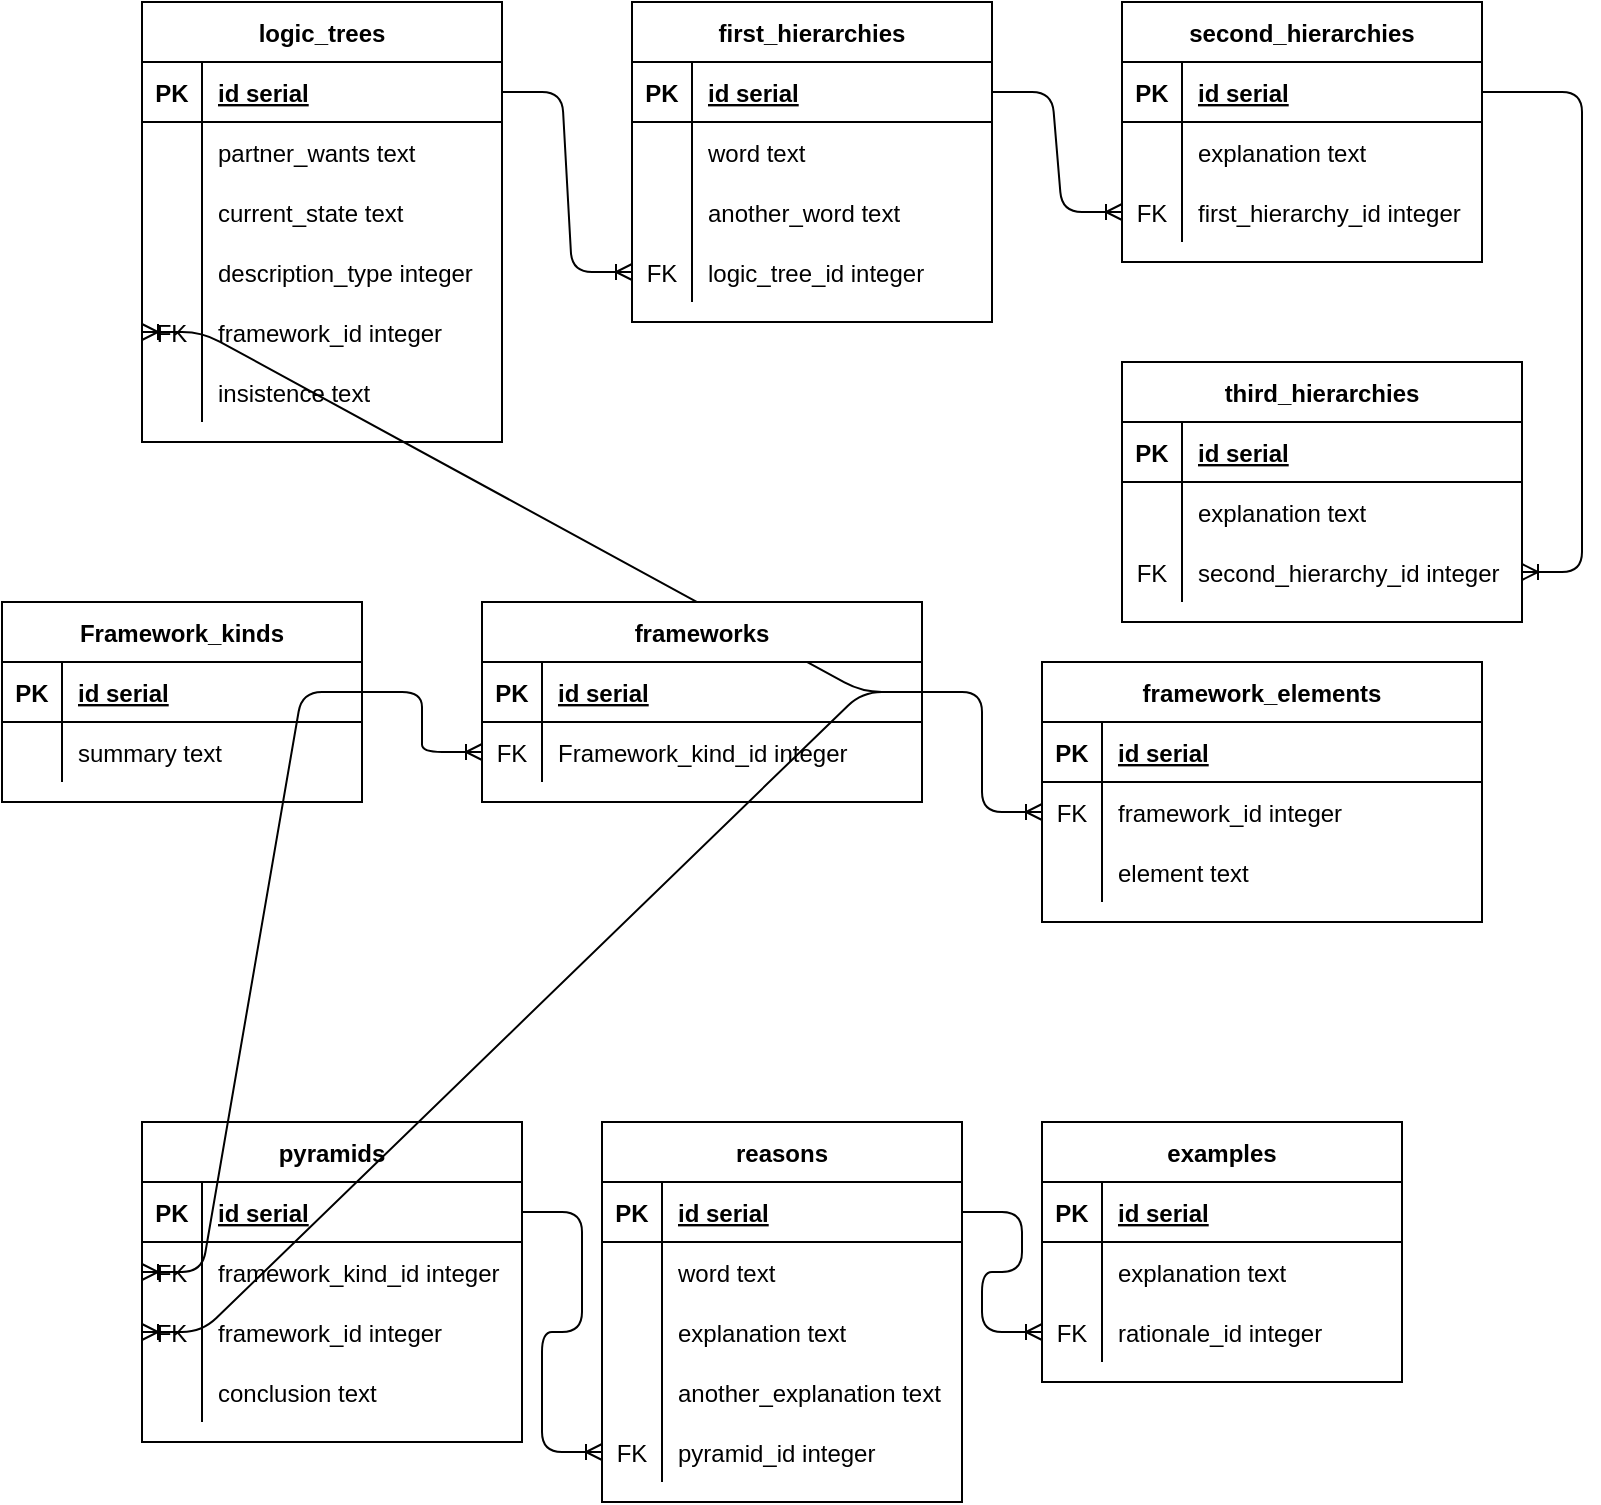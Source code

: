 <mxfile version="13.7.7" type="google"><diagram id="R2lEEEUBdFMjLlhIrx00" name="Page-1"><mxGraphModel dx="1426" dy="777" grid="1" gridSize="10" guides="1" tooltips="1" connect="1" arrows="1" fold="1" page="1" pageScale="1" pageWidth="850" pageHeight="1100" math="0" shadow="0" extFonts="Permanent Marker^https://fonts.googleapis.com/css?family=Permanent+Marker"><root><object label="" id="0"><mxCell/></object><mxCell id="1" parent="0"/><mxCell id="uG-Gcpszqc_igerK_-xV-87" value="" style="edgeStyle=entityRelationEdgeStyle;fontSize=12;html=1;endArrow=ERoneToMany;exitX=1;exitY=0.5;exitDx=0;exitDy=0;" parent="1" source="C-vyLk0tnHw3VtMMgP7b-24" target="uG-Gcpszqc_igerK_-xV-55" edge="1"><mxGeometry width="100" height="100" relative="1" as="geometry"><mxPoint x="300" y="150" as="sourcePoint"/><mxPoint x="400" y="50" as="targetPoint"/></mxGeometry></mxCell><mxCell id="uG-Gcpszqc_igerK_-xV-45" value="first_hierarchies" style="shape=table;startSize=30;container=1;collapsible=1;childLayout=tableLayout;fixedRows=1;rowLines=0;fontStyle=1;align=center;resizeLast=1;" parent="1" vertex="1"><mxGeometry x="335" y="20" width="180" height="160" as="geometry"/></mxCell><mxCell id="uG-Gcpszqc_igerK_-xV-46" value="" style="shape=partialRectangle;collapsible=0;dropTarget=0;pointerEvents=0;fillColor=none;top=0;left=0;bottom=1;right=0;points=[[0,0.5],[1,0.5]];portConstraint=eastwest;" parent="uG-Gcpszqc_igerK_-xV-45" vertex="1"><mxGeometry y="30" width="180" height="30" as="geometry"/></mxCell><mxCell id="uG-Gcpszqc_igerK_-xV-47" value="PK" style="shape=partialRectangle;connectable=0;fillColor=none;top=0;left=0;bottom=0;right=0;fontStyle=1;overflow=hidden;" parent="uG-Gcpszqc_igerK_-xV-46" vertex="1"><mxGeometry width="30" height="30" as="geometry"/></mxCell><mxCell id="uG-Gcpszqc_igerK_-xV-48" value="id serial" style="shape=partialRectangle;connectable=0;fillColor=none;top=0;left=0;bottom=0;right=0;align=left;spacingLeft=6;fontStyle=5;overflow=hidden;" parent="uG-Gcpszqc_igerK_-xV-46" vertex="1"><mxGeometry x="30" width="150" height="30" as="geometry"/></mxCell><mxCell id="uG-Gcpszqc_igerK_-xV-49" value="" style="shape=partialRectangle;collapsible=0;dropTarget=0;pointerEvents=0;fillColor=none;top=0;left=0;bottom=0;right=0;points=[[0,0.5],[1,0.5]];portConstraint=eastwest;" parent="uG-Gcpszqc_igerK_-xV-45" vertex="1"><mxGeometry y="60" width="180" height="30" as="geometry"/></mxCell><mxCell id="uG-Gcpszqc_igerK_-xV-50" value="" style="shape=partialRectangle;connectable=0;fillColor=none;top=0;left=0;bottom=0;right=0;editable=1;overflow=hidden;" parent="uG-Gcpszqc_igerK_-xV-49" vertex="1"><mxGeometry width="30" height="30" as="geometry"/></mxCell><mxCell id="uG-Gcpszqc_igerK_-xV-51" value="word text" style="shape=partialRectangle;connectable=0;fillColor=none;top=0;left=0;bottom=0;right=0;align=left;spacingLeft=6;overflow=hidden;" parent="uG-Gcpszqc_igerK_-xV-49" vertex="1"><mxGeometry x="30" width="150" height="30" as="geometry"/></mxCell><mxCell id="uG-Gcpszqc_igerK_-xV-52" value="" style="shape=partialRectangle;collapsible=0;dropTarget=0;pointerEvents=0;fillColor=none;top=0;left=0;bottom=0;right=0;points=[[0,0.5],[1,0.5]];portConstraint=eastwest;" parent="uG-Gcpszqc_igerK_-xV-45" vertex="1"><mxGeometry y="90" width="180" height="30" as="geometry"/></mxCell><mxCell id="uG-Gcpszqc_igerK_-xV-53" value="" style="shape=partialRectangle;connectable=0;fillColor=none;top=0;left=0;bottom=0;right=0;editable=1;overflow=hidden;" parent="uG-Gcpszqc_igerK_-xV-52" vertex="1"><mxGeometry width="30" height="30" as="geometry"/></mxCell><mxCell id="uG-Gcpszqc_igerK_-xV-54" value="another_word text" style="shape=partialRectangle;connectable=0;fillColor=none;top=0;left=0;bottom=0;right=0;align=left;spacingLeft=6;overflow=hidden;" parent="uG-Gcpszqc_igerK_-xV-52" vertex="1"><mxGeometry x="30" width="150" height="30" as="geometry"/></mxCell><mxCell id="uG-Gcpszqc_igerK_-xV-55" value="" style="shape=partialRectangle;collapsible=0;dropTarget=0;pointerEvents=0;fillColor=none;top=0;left=0;bottom=0;right=0;points=[[0,0.5],[1,0.5]];portConstraint=eastwest;" parent="uG-Gcpszqc_igerK_-xV-45" vertex="1"><mxGeometry y="120" width="180" height="30" as="geometry"/></mxCell><mxCell id="uG-Gcpszqc_igerK_-xV-56" value="FK" style="shape=partialRectangle;connectable=0;fillColor=none;top=0;left=0;bottom=0;right=0;editable=1;overflow=hidden;" parent="uG-Gcpszqc_igerK_-xV-55" vertex="1"><mxGeometry width="30" height="30" as="geometry"/></mxCell><mxCell id="uG-Gcpszqc_igerK_-xV-57" value="logic_tree_id integer" style="shape=partialRectangle;connectable=0;fillColor=none;top=0;left=0;bottom=0;right=0;align=left;spacingLeft=6;overflow=hidden;" parent="uG-Gcpszqc_igerK_-xV-55" vertex="1"><mxGeometry x="30" width="150" height="30" as="geometry"/></mxCell><mxCell id="uG-Gcpszqc_igerK_-xV-88" value="" style="edgeStyle=entityRelationEdgeStyle;fontSize=12;html=1;endArrow=ERoneToMany;exitX=1;exitY=0.5;exitDx=0;exitDy=0;entryX=0;entryY=0.5;entryDx=0;entryDy=0;" parent="1" source="uG-Gcpszqc_igerK_-xV-46" target="uG-Gcpszqc_igerK_-xV-68" edge="1"><mxGeometry width="100" height="100" relative="1" as="geometry"><mxPoint x="540" y="75" as="sourcePoint"/><mxPoint x="610" y="155" as="targetPoint"/></mxGeometry></mxCell><mxCell id="uG-Gcpszqc_igerK_-xV-89" value="" style="edgeStyle=entityRelationEdgeStyle;fontSize=12;html=1;endArrow=ERoneToMany;exitX=1;exitY=0.5;exitDx=0;exitDy=0;" parent="1" source="uG-Gcpszqc_igerK_-xV-62" target="uG-Gcpszqc_igerK_-xV-81" edge="1"><mxGeometry width="100" height="100" relative="1" as="geometry"><mxPoint x="780" y="80" as="sourcePoint"/><mxPoint x="845" y="150" as="targetPoint"/></mxGeometry></mxCell><mxCell id="C-vyLk0tnHw3VtMMgP7b-23" value="logic_trees" style="shape=table;startSize=30;container=1;collapsible=1;childLayout=tableLayout;fixedRows=1;rowLines=0;fontStyle=1;align=center;resizeLast=1;" parent="1" vertex="1"><mxGeometry x="90" y="20" width="180" height="220" as="geometry"/></mxCell><mxCell id="C-vyLk0tnHw3VtMMgP7b-24" value="" style="shape=partialRectangle;collapsible=0;dropTarget=0;pointerEvents=0;fillColor=none;points=[[0,0.5],[1,0.5]];portConstraint=eastwest;top=0;left=0;right=0;bottom=1;" parent="C-vyLk0tnHw3VtMMgP7b-23" vertex="1"><mxGeometry y="30" width="180" height="30" as="geometry"/></mxCell><mxCell id="C-vyLk0tnHw3VtMMgP7b-25" value="PK" style="shape=partialRectangle;overflow=hidden;connectable=0;fillColor=none;top=0;left=0;bottom=0;right=0;fontStyle=1;" parent="C-vyLk0tnHw3VtMMgP7b-24" vertex="1"><mxGeometry width="30" height="30" as="geometry"/></mxCell><mxCell id="C-vyLk0tnHw3VtMMgP7b-26" value="id serial" style="shape=partialRectangle;overflow=hidden;connectable=0;fillColor=none;top=0;left=0;bottom=0;right=0;align=left;spacingLeft=6;fontStyle=5;" parent="C-vyLk0tnHw3VtMMgP7b-24" vertex="1"><mxGeometry x="30" width="150" height="30" as="geometry"/></mxCell><mxCell id="C-vyLk0tnHw3VtMMgP7b-27" value="" style="shape=partialRectangle;collapsible=0;dropTarget=0;pointerEvents=0;fillColor=none;points=[[0,0.5],[1,0.5]];portConstraint=eastwest;top=0;left=0;right=0;bottom=0;" parent="C-vyLk0tnHw3VtMMgP7b-23" vertex="1"><mxGeometry y="60" width="180" height="30" as="geometry"/></mxCell><mxCell id="C-vyLk0tnHw3VtMMgP7b-28" value="" style="shape=partialRectangle;overflow=hidden;connectable=0;fillColor=none;top=0;left=0;bottom=0;right=0;" parent="C-vyLk0tnHw3VtMMgP7b-27" vertex="1"><mxGeometry width="30" height="30" as="geometry"/></mxCell><mxCell id="C-vyLk0tnHw3VtMMgP7b-29" value="partner_wants text" style="shape=partialRectangle;overflow=hidden;connectable=0;fillColor=none;top=0;left=0;bottom=0;right=0;align=left;spacingLeft=6;" parent="C-vyLk0tnHw3VtMMgP7b-27" vertex="1"><mxGeometry x="30" width="150" height="30" as="geometry"/></mxCell><mxCell id="uG-Gcpszqc_igerK_-xV-27" style="shape=partialRectangle;collapsible=0;dropTarget=0;pointerEvents=0;fillColor=none;points=[[0,0.5],[1,0.5]];portConstraint=eastwest;top=0;left=0;right=0;bottom=0;" parent="C-vyLk0tnHw3VtMMgP7b-23" vertex="1"><mxGeometry y="90" width="180" height="30" as="geometry"/></mxCell><mxCell id="uG-Gcpszqc_igerK_-xV-28" style="shape=partialRectangle;overflow=hidden;connectable=0;fillColor=none;top=0;left=0;bottom=0;right=0;" parent="uG-Gcpszqc_igerK_-xV-27" vertex="1"><mxGeometry width="30" height="30" as="geometry"/></mxCell><mxCell id="uG-Gcpszqc_igerK_-xV-29" value="current_state text" style="shape=partialRectangle;overflow=hidden;connectable=0;fillColor=none;top=0;left=0;bottom=0;right=0;align=left;spacingLeft=6;" parent="uG-Gcpszqc_igerK_-xV-27" vertex="1"><mxGeometry x="30" width="150" height="30" as="geometry"/></mxCell><mxCell id="uG-Gcpszqc_igerK_-xV-33" style="shape=partialRectangle;collapsible=0;dropTarget=0;pointerEvents=0;fillColor=none;points=[[0,0.5],[1,0.5]];portConstraint=eastwest;top=0;left=0;right=0;bottom=0;" parent="C-vyLk0tnHw3VtMMgP7b-23" vertex="1"><mxGeometry y="120" width="180" height="30" as="geometry"/></mxCell><mxCell id="uG-Gcpszqc_igerK_-xV-34" value="" style="shape=partialRectangle;overflow=hidden;connectable=0;fillColor=none;top=0;left=0;bottom=0;right=0;" parent="uG-Gcpszqc_igerK_-xV-33" vertex="1"><mxGeometry width="30" height="30" as="geometry"/></mxCell><mxCell id="uG-Gcpszqc_igerK_-xV-35" value="description_type integer" style="shape=partialRectangle;overflow=hidden;connectable=0;fillColor=none;top=0;left=0;bottom=0;right=0;align=left;spacingLeft=6;" parent="uG-Gcpszqc_igerK_-xV-33" vertex="1"><mxGeometry x="30" width="150" height="30" as="geometry"/></mxCell><mxCell id="uG-Gcpszqc_igerK_-xV-36" style="shape=partialRectangle;collapsible=0;dropTarget=0;pointerEvents=0;fillColor=none;points=[[0,0.5],[1,0.5]];portConstraint=eastwest;top=0;left=0;right=0;bottom=0;" parent="C-vyLk0tnHw3VtMMgP7b-23" vertex="1"><mxGeometry y="150" width="180" height="30" as="geometry"/></mxCell><mxCell id="uG-Gcpszqc_igerK_-xV-37" value="FK" style="shape=partialRectangle;overflow=hidden;connectable=0;fillColor=none;top=0;left=0;bottom=0;right=0;" parent="uG-Gcpszqc_igerK_-xV-36" vertex="1"><mxGeometry width="30" height="30" as="geometry"/></mxCell><mxCell id="uG-Gcpszqc_igerK_-xV-38" value="framework_id integer" style="shape=partialRectangle;overflow=hidden;connectable=0;fillColor=none;top=0;left=0;bottom=0;right=0;align=left;spacingLeft=6;" parent="uG-Gcpszqc_igerK_-xV-36" vertex="1"><mxGeometry x="30" width="150" height="30" as="geometry"/></mxCell><mxCell id="uG-Gcpszqc_igerK_-xV-39" style="shape=partialRectangle;collapsible=0;dropTarget=0;pointerEvents=0;fillColor=none;points=[[0,0.5],[1,0.5]];portConstraint=eastwest;top=0;left=0;right=0;bottom=0;" parent="C-vyLk0tnHw3VtMMgP7b-23" vertex="1"><mxGeometry y="180" width="180" height="30" as="geometry"/></mxCell><mxCell id="uG-Gcpszqc_igerK_-xV-40" style="shape=partialRectangle;overflow=hidden;connectable=0;fillColor=none;top=0;left=0;bottom=0;right=0;" parent="uG-Gcpszqc_igerK_-xV-39" vertex="1"><mxGeometry width="30" height="30" as="geometry"/></mxCell><mxCell id="uG-Gcpszqc_igerK_-xV-41" value="insistence text" style="shape=partialRectangle;overflow=hidden;connectable=0;fillColor=none;top=0;left=0;bottom=0;right=0;align=left;spacingLeft=6;" parent="uG-Gcpszqc_igerK_-xV-39" vertex="1"><mxGeometry x="30" width="150" height="30" as="geometry"/></mxCell><mxCell id="uG-Gcpszqc_igerK_-xV-61" value="second_hierarchies" style="shape=table;startSize=30;container=1;collapsible=1;childLayout=tableLayout;fixedRows=1;rowLines=0;fontStyle=1;align=center;resizeLast=1;" parent="1" vertex="1"><mxGeometry x="580" y="20" width="180" height="130" as="geometry"/></mxCell><mxCell id="uG-Gcpszqc_igerK_-xV-62" value="" style="shape=partialRectangle;collapsible=0;dropTarget=0;pointerEvents=0;fillColor=none;top=0;left=0;bottom=1;right=0;points=[[0,0.5],[1,0.5]];portConstraint=eastwest;" parent="uG-Gcpszqc_igerK_-xV-61" vertex="1"><mxGeometry y="30" width="180" height="30" as="geometry"/></mxCell><mxCell id="uG-Gcpszqc_igerK_-xV-63" value="PK" style="shape=partialRectangle;connectable=0;fillColor=none;top=0;left=0;bottom=0;right=0;fontStyle=1;overflow=hidden;" parent="uG-Gcpszqc_igerK_-xV-62" vertex="1"><mxGeometry width="30" height="30" as="geometry"/></mxCell><mxCell id="uG-Gcpszqc_igerK_-xV-64" value="id serial" style="shape=partialRectangle;connectable=0;fillColor=none;top=0;left=0;bottom=0;right=0;align=left;spacingLeft=6;fontStyle=5;overflow=hidden;" parent="uG-Gcpszqc_igerK_-xV-62" vertex="1"><mxGeometry x="30" width="150" height="30" as="geometry"/></mxCell><mxCell id="uG-Gcpszqc_igerK_-xV-65" value="" style="shape=partialRectangle;collapsible=0;dropTarget=0;pointerEvents=0;fillColor=none;top=0;left=0;bottom=0;right=0;points=[[0,0.5],[1,0.5]];portConstraint=eastwest;" parent="uG-Gcpszqc_igerK_-xV-61" vertex="1"><mxGeometry y="60" width="180" height="30" as="geometry"/></mxCell><mxCell id="uG-Gcpszqc_igerK_-xV-66" value="" style="shape=partialRectangle;connectable=0;fillColor=none;top=0;left=0;bottom=0;right=0;editable=1;overflow=hidden;" parent="uG-Gcpszqc_igerK_-xV-65" vertex="1"><mxGeometry width="30" height="30" as="geometry"/></mxCell><mxCell id="uG-Gcpszqc_igerK_-xV-67" value="explanation text" style="shape=partialRectangle;connectable=0;fillColor=none;top=0;left=0;bottom=0;right=0;align=left;spacingLeft=6;overflow=hidden;" parent="uG-Gcpszqc_igerK_-xV-65" vertex="1"><mxGeometry x="30" width="150" height="30" as="geometry"/></mxCell><mxCell id="uG-Gcpszqc_igerK_-xV-68" value="" style="shape=partialRectangle;collapsible=0;dropTarget=0;pointerEvents=0;fillColor=none;top=0;left=0;bottom=0;right=0;points=[[0,0.5],[1,0.5]];portConstraint=eastwest;" parent="uG-Gcpszqc_igerK_-xV-61" vertex="1"><mxGeometry y="90" width="180" height="30" as="geometry"/></mxCell><mxCell id="uG-Gcpszqc_igerK_-xV-69" value="FK" style="shape=partialRectangle;connectable=0;fillColor=none;top=0;left=0;bottom=0;right=0;editable=1;overflow=hidden;" parent="uG-Gcpszqc_igerK_-xV-68" vertex="1"><mxGeometry width="30" height="30" as="geometry"/></mxCell><mxCell id="uG-Gcpszqc_igerK_-xV-70" value="first_hierarchy_id integer" style="shape=partialRectangle;connectable=0;fillColor=none;top=0;left=0;bottom=0;right=0;align=left;spacingLeft=6;overflow=hidden;" parent="uG-Gcpszqc_igerK_-xV-68" vertex="1"><mxGeometry x="30" width="150" height="30" as="geometry"/></mxCell><mxCell id="uG-Gcpszqc_igerK_-xV-135" value="" style="edgeStyle=entityRelationEdgeStyle;fontSize=12;html=1;endArrow=ERoneToMany;exitX=1;exitY=0.5;exitDx=0;exitDy=0;entryX=0;entryY=0.5;entryDx=0;entryDy=0;" parent="1" source="uG-Gcpszqc_igerK_-xV-91" target="uG-Gcpszqc_igerK_-xV-116" edge="1"><mxGeometry width="100" height="100" relative="1" as="geometry"><mxPoint x="330" y="530" as="sourcePoint"/><mxPoint x="395" y="620" as="targetPoint"/></mxGeometry></mxCell><mxCell id="uG-Gcpszqc_igerK_-xV-136" value="" style="edgeStyle=entityRelationEdgeStyle;fontSize=12;html=1;endArrow=ERoneToMany;exitX=1;exitY=0.5;exitDx=0;exitDy=0;entryX=0;entryY=0.5;entryDx=0;entryDy=0;" parent="1" source="uG-Gcpszqc_igerK_-xV-107" target="uG-Gcpszqc_igerK_-xV-129" edge="1"><mxGeometry width="100" height="100" relative="1" as="geometry"><mxPoint x="515" y="550" as="sourcePoint"/><mxPoint x="555" y="640" as="targetPoint"/></mxGeometry></mxCell><mxCell id="uG-Gcpszqc_igerK_-xV-163" value="" style="edgeStyle=entityRelationEdgeStyle;fontSize=12;html=1;endArrow=ERoneToMany;exitX=1;exitY=0.5;exitDx=0;exitDy=0;entryX=0;entryY=0.5;entryDx=0;entryDy=0;" parent="1" source="uG-Gcpszqc_igerK_-xV-138" target="uG-Gcpszqc_igerK_-xV-154" edge="1"><mxGeometry width="100" height="100" relative="1" as="geometry"><mxPoint x="410" y="385" as="sourcePoint"/><mxPoint x="450" y="475" as="targetPoint"/></mxGeometry></mxCell><mxCell id="uG-Gcpszqc_igerK_-xV-90" value="pyramids" style="shape=table;startSize=30;container=1;collapsible=1;childLayout=tableLayout;fixedRows=1;rowLines=0;fontStyle=1;align=center;resizeLast=1;" parent="1" vertex="1"><mxGeometry x="90" y="580" width="190" height="160" as="geometry"/></mxCell><mxCell id="uG-Gcpszqc_igerK_-xV-91" value="" style="shape=partialRectangle;collapsible=0;dropTarget=0;pointerEvents=0;fillColor=none;top=0;left=0;bottom=1;right=0;points=[[0,0.5],[1,0.5]];portConstraint=eastwest;" parent="uG-Gcpszqc_igerK_-xV-90" vertex="1"><mxGeometry y="30" width="190" height="30" as="geometry"/></mxCell><mxCell id="uG-Gcpszqc_igerK_-xV-92" value="PK" style="shape=partialRectangle;connectable=0;fillColor=none;top=0;left=0;bottom=0;right=0;fontStyle=1;overflow=hidden;" parent="uG-Gcpszqc_igerK_-xV-91" vertex="1"><mxGeometry width="30" height="30" as="geometry"/></mxCell><mxCell id="uG-Gcpszqc_igerK_-xV-93" value="id serial" style="shape=partialRectangle;connectable=0;fillColor=none;top=0;left=0;bottom=0;right=0;align=left;spacingLeft=6;fontStyle=5;overflow=hidden;" parent="uG-Gcpszqc_igerK_-xV-91" vertex="1"><mxGeometry x="30" width="160" height="30" as="geometry"/></mxCell><mxCell id="uG-Gcpszqc_igerK_-xV-94" value="" style="shape=partialRectangle;collapsible=0;dropTarget=0;pointerEvents=0;fillColor=none;top=0;left=0;bottom=0;right=0;points=[[0,0.5],[1,0.5]];portConstraint=eastwest;" parent="uG-Gcpszqc_igerK_-xV-90" vertex="1"><mxGeometry y="60" width="190" height="30" as="geometry"/></mxCell><mxCell id="uG-Gcpszqc_igerK_-xV-95" value="FK" style="shape=partialRectangle;connectable=0;fillColor=none;top=0;left=0;bottom=0;right=0;editable=1;overflow=hidden;" parent="uG-Gcpszqc_igerK_-xV-94" vertex="1"><mxGeometry width="30" height="30" as="geometry"/></mxCell><mxCell id="uG-Gcpszqc_igerK_-xV-96" value="framework_kind_id integer" style="shape=partialRectangle;connectable=0;fillColor=none;top=0;left=0;bottom=0;right=0;align=left;spacingLeft=6;overflow=hidden;" parent="uG-Gcpszqc_igerK_-xV-94" vertex="1"><mxGeometry x="30" width="160" height="30" as="geometry"/></mxCell><mxCell id="uG-Gcpszqc_igerK_-xV-97" value="" style="shape=partialRectangle;collapsible=0;dropTarget=0;pointerEvents=0;fillColor=none;top=0;left=0;bottom=0;right=0;points=[[0,0.5],[1,0.5]];portConstraint=eastwest;" parent="uG-Gcpszqc_igerK_-xV-90" vertex="1"><mxGeometry y="90" width="190" height="30" as="geometry"/></mxCell><mxCell id="uG-Gcpszqc_igerK_-xV-98" value="FK" style="shape=partialRectangle;connectable=0;fillColor=none;top=0;left=0;bottom=0;right=0;editable=1;overflow=hidden;" parent="uG-Gcpszqc_igerK_-xV-97" vertex="1"><mxGeometry width="30" height="30" as="geometry"/></mxCell><mxCell id="uG-Gcpszqc_igerK_-xV-99" value="framework_id integer" style="shape=partialRectangle;connectable=0;fillColor=none;top=0;left=0;bottom=0;right=0;align=left;spacingLeft=6;overflow=hidden;" parent="uG-Gcpszqc_igerK_-xV-97" vertex="1"><mxGeometry x="30" width="160" height="30" as="geometry"/></mxCell><mxCell id="uG-Gcpszqc_igerK_-xV-103" style="shape=partialRectangle;collapsible=0;dropTarget=0;pointerEvents=0;fillColor=none;top=0;left=0;bottom=0;right=0;points=[[0,0.5],[1,0.5]];portConstraint=eastwest;" parent="uG-Gcpszqc_igerK_-xV-90" vertex="1"><mxGeometry y="120" width="190" height="30" as="geometry"/></mxCell><mxCell id="uG-Gcpszqc_igerK_-xV-104" style="shape=partialRectangle;connectable=0;fillColor=none;top=0;left=0;bottom=0;right=0;editable=1;overflow=hidden;" parent="uG-Gcpszqc_igerK_-xV-103" vertex="1"><mxGeometry width="30" height="30" as="geometry"/></mxCell><mxCell id="uG-Gcpszqc_igerK_-xV-105" value="conclusion text" style="shape=partialRectangle;connectable=0;fillColor=none;top=0;left=0;bottom=0;right=0;align=left;spacingLeft=6;overflow=hidden;" parent="uG-Gcpszqc_igerK_-xV-103" vertex="1"><mxGeometry x="30" width="160" height="30" as="geometry"/></mxCell><mxCell id="uG-Gcpszqc_igerK_-xV-106" value="reasons" style="shape=table;startSize=30;container=1;collapsible=1;childLayout=tableLayout;fixedRows=1;rowLines=0;fontStyle=1;align=center;resizeLast=1;" parent="1" vertex="1"><mxGeometry x="320" y="580" width="180" height="190" as="geometry"/></mxCell><mxCell id="uG-Gcpszqc_igerK_-xV-107" value="" style="shape=partialRectangle;collapsible=0;dropTarget=0;pointerEvents=0;fillColor=none;top=0;left=0;bottom=1;right=0;points=[[0,0.5],[1,0.5]];portConstraint=eastwest;" parent="uG-Gcpszqc_igerK_-xV-106" vertex="1"><mxGeometry y="30" width="180" height="30" as="geometry"/></mxCell><mxCell id="uG-Gcpszqc_igerK_-xV-108" value="PK" style="shape=partialRectangle;connectable=0;fillColor=none;top=0;left=0;bottom=0;right=0;fontStyle=1;overflow=hidden;" parent="uG-Gcpszqc_igerK_-xV-107" vertex="1"><mxGeometry width="30" height="30" as="geometry"/></mxCell><mxCell id="uG-Gcpszqc_igerK_-xV-109" value="id serial" style="shape=partialRectangle;connectable=0;fillColor=none;top=0;left=0;bottom=0;right=0;align=left;spacingLeft=6;fontStyle=5;overflow=hidden;" parent="uG-Gcpszqc_igerK_-xV-107" vertex="1"><mxGeometry x="30" width="150" height="30" as="geometry"/></mxCell><mxCell id="uG-Gcpszqc_igerK_-xV-110" value="" style="shape=partialRectangle;collapsible=0;dropTarget=0;pointerEvents=0;fillColor=none;top=0;left=0;bottom=0;right=0;points=[[0,0.5],[1,0.5]];portConstraint=eastwest;" parent="uG-Gcpszqc_igerK_-xV-106" vertex="1"><mxGeometry y="60" width="180" height="30" as="geometry"/></mxCell><mxCell id="uG-Gcpszqc_igerK_-xV-111" value="" style="shape=partialRectangle;connectable=0;fillColor=none;top=0;left=0;bottom=0;right=0;editable=1;overflow=hidden;" parent="uG-Gcpszqc_igerK_-xV-110" vertex="1"><mxGeometry width="30" height="30" as="geometry"/></mxCell><mxCell id="uG-Gcpszqc_igerK_-xV-112" value="word text" style="shape=partialRectangle;connectable=0;fillColor=none;top=0;left=0;bottom=0;right=0;align=left;spacingLeft=6;overflow=hidden;" parent="uG-Gcpszqc_igerK_-xV-110" vertex="1"><mxGeometry x="30" width="150" height="30" as="geometry"/></mxCell><mxCell id="uG-Gcpszqc_igerK_-xV-113" value="" style="shape=partialRectangle;collapsible=0;dropTarget=0;pointerEvents=0;fillColor=none;top=0;left=0;bottom=0;right=0;points=[[0,0.5],[1,0.5]];portConstraint=eastwest;" parent="uG-Gcpszqc_igerK_-xV-106" vertex="1"><mxGeometry y="90" width="180" height="30" as="geometry"/></mxCell><mxCell id="uG-Gcpszqc_igerK_-xV-114" value="" style="shape=partialRectangle;connectable=0;fillColor=none;top=0;left=0;bottom=0;right=0;editable=1;overflow=hidden;" parent="uG-Gcpszqc_igerK_-xV-113" vertex="1"><mxGeometry width="30" height="30" as="geometry"/></mxCell><mxCell id="uG-Gcpszqc_igerK_-xV-115" value="explanation text" style="shape=partialRectangle;connectable=0;fillColor=none;top=0;left=0;bottom=0;right=0;align=left;spacingLeft=6;overflow=hidden;" parent="uG-Gcpszqc_igerK_-xV-113" vertex="1"><mxGeometry x="30" width="150" height="30" as="geometry"/></mxCell><mxCell id="uG-Gcpszqc_igerK_-xV-195" style="shape=partialRectangle;collapsible=0;dropTarget=0;pointerEvents=0;fillColor=none;top=0;left=0;bottom=0;right=0;points=[[0,0.5],[1,0.5]];portConstraint=eastwest;" parent="uG-Gcpszqc_igerK_-xV-106" vertex="1"><mxGeometry y="120" width="180" height="30" as="geometry"/></mxCell><mxCell id="uG-Gcpszqc_igerK_-xV-196" style="shape=partialRectangle;connectable=0;fillColor=none;top=0;left=0;bottom=0;right=0;editable=1;overflow=hidden;" parent="uG-Gcpszqc_igerK_-xV-195" vertex="1"><mxGeometry width="30" height="30" as="geometry"/></mxCell><mxCell id="uG-Gcpszqc_igerK_-xV-197" value="another_explanation text" style="shape=partialRectangle;connectable=0;fillColor=none;top=0;left=0;bottom=0;right=0;align=left;spacingLeft=6;overflow=hidden;" parent="uG-Gcpszqc_igerK_-xV-195" vertex="1"><mxGeometry x="30" width="150" height="30" as="geometry"/></mxCell><mxCell id="uG-Gcpszqc_igerK_-xV-116" value="" style="shape=partialRectangle;collapsible=0;dropTarget=0;pointerEvents=0;fillColor=none;top=0;left=0;bottom=0;right=0;points=[[0,0.5],[1,0.5]];portConstraint=eastwest;" parent="uG-Gcpszqc_igerK_-xV-106" vertex="1"><mxGeometry y="150" width="180" height="30" as="geometry"/></mxCell><mxCell id="uG-Gcpszqc_igerK_-xV-117" value="FK" style="shape=partialRectangle;connectable=0;fillColor=none;top=0;left=0;bottom=0;right=0;editable=1;overflow=hidden;" parent="uG-Gcpszqc_igerK_-xV-116" vertex="1"><mxGeometry width="30" height="30" as="geometry"/></mxCell><mxCell id="uG-Gcpszqc_igerK_-xV-118" value="pyramid_id integer" style="shape=partialRectangle;connectable=0;fillColor=none;top=0;left=0;bottom=0;right=0;align=left;spacingLeft=6;overflow=hidden;" parent="uG-Gcpszqc_igerK_-xV-116" vertex="1"><mxGeometry x="30" width="150" height="30" as="geometry"/></mxCell><mxCell id="uG-Gcpszqc_igerK_-xV-122" value="examples" style="shape=table;startSize=30;container=1;collapsible=1;childLayout=tableLayout;fixedRows=1;rowLines=0;fontStyle=1;align=center;resizeLast=1;" parent="1" vertex="1"><mxGeometry x="540" y="580" width="180" height="130" as="geometry"/></mxCell><mxCell id="uG-Gcpszqc_igerK_-xV-123" value="" style="shape=partialRectangle;collapsible=0;dropTarget=0;pointerEvents=0;fillColor=none;top=0;left=0;bottom=1;right=0;points=[[0,0.5],[1,0.5]];portConstraint=eastwest;" parent="uG-Gcpszqc_igerK_-xV-122" vertex="1"><mxGeometry y="30" width="180" height="30" as="geometry"/></mxCell><mxCell id="uG-Gcpszqc_igerK_-xV-124" value="PK" style="shape=partialRectangle;connectable=0;fillColor=none;top=0;left=0;bottom=0;right=0;fontStyle=1;overflow=hidden;" parent="uG-Gcpszqc_igerK_-xV-123" vertex="1"><mxGeometry width="30" height="30" as="geometry"/></mxCell><mxCell id="uG-Gcpszqc_igerK_-xV-125" value="id serial" style="shape=partialRectangle;connectable=0;fillColor=none;top=0;left=0;bottom=0;right=0;align=left;spacingLeft=6;fontStyle=5;overflow=hidden;" parent="uG-Gcpszqc_igerK_-xV-123" vertex="1"><mxGeometry x="30" width="150" height="30" as="geometry"/></mxCell><mxCell id="uG-Gcpszqc_igerK_-xV-126" value="" style="shape=partialRectangle;collapsible=0;dropTarget=0;pointerEvents=0;fillColor=none;top=0;left=0;bottom=0;right=0;points=[[0,0.5],[1,0.5]];portConstraint=eastwest;" parent="uG-Gcpszqc_igerK_-xV-122" vertex="1"><mxGeometry y="60" width="180" height="30" as="geometry"/></mxCell><mxCell id="uG-Gcpszqc_igerK_-xV-127" value="" style="shape=partialRectangle;connectable=0;fillColor=none;top=0;left=0;bottom=0;right=0;editable=1;overflow=hidden;" parent="uG-Gcpszqc_igerK_-xV-126" vertex="1"><mxGeometry width="30" height="30" as="geometry"/></mxCell><mxCell id="uG-Gcpszqc_igerK_-xV-128" value="explanation text" style="shape=partialRectangle;connectable=0;fillColor=none;top=0;left=0;bottom=0;right=0;align=left;spacingLeft=6;overflow=hidden;" parent="uG-Gcpszqc_igerK_-xV-126" vertex="1"><mxGeometry x="30" width="150" height="30" as="geometry"/></mxCell><mxCell id="uG-Gcpszqc_igerK_-xV-129" value="" style="shape=partialRectangle;collapsible=0;dropTarget=0;pointerEvents=0;fillColor=none;top=0;left=0;bottom=0;right=0;points=[[0,0.5],[1,0.5]];portConstraint=eastwest;" parent="uG-Gcpszqc_igerK_-xV-122" vertex="1"><mxGeometry y="90" width="180" height="30" as="geometry"/></mxCell><mxCell id="uG-Gcpszqc_igerK_-xV-130" value="FK" style="shape=partialRectangle;connectable=0;fillColor=none;top=0;left=0;bottom=0;right=0;editable=1;overflow=hidden;" parent="uG-Gcpszqc_igerK_-xV-129" vertex="1"><mxGeometry width="30" height="30" as="geometry"/></mxCell><mxCell id="uG-Gcpszqc_igerK_-xV-131" value="rationale_id integer" style="shape=partialRectangle;connectable=0;fillColor=none;top=0;left=0;bottom=0;right=0;align=left;spacingLeft=6;overflow=hidden;" parent="uG-Gcpszqc_igerK_-xV-129" vertex="1"><mxGeometry x="30" width="150" height="30" as="geometry"/></mxCell><mxCell id="uG-Gcpszqc_igerK_-xV-164" value="" style="edgeStyle=entityRelationEdgeStyle;fontSize=12;html=1;endArrow=ERoneToMany;exitX=1;exitY=0.5;exitDx=0;exitDy=0;entryX=0;entryY=0.5;entryDx=0;entryDy=0;" parent="1" source="uG-Gcpszqc_igerK_-xV-138" target="uG-Gcpszqc_igerK_-xV-94" edge="1"><mxGeometry width="100" height="100" relative="1" as="geometry"><mxPoint x="230" y="510" as="sourcePoint"/><mxPoint x="310" y="530" as="targetPoint"/></mxGeometry></mxCell><mxCell id="uG-Gcpszqc_igerK_-xV-167" value="" style="edgeStyle=entityRelationEdgeStyle;fontSize=12;html=1;endArrow=ERoneToMany;exitX=1;exitY=0.5;exitDx=0;exitDy=0;entryX=0;entryY=0.5;entryDx=0;entryDy=0;" parent="1" source="uG-Gcpszqc_igerK_-xV-151" target="uG-Gcpszqc_igerK_-xV-97" edge="1"><mxGeometry width="100" height="100" relative="1" as="geometry"><mxPoint x="330" y="510" as="sourcePoint"/><mxPoint x="410" y="530" as="targetPoint"/></mxGeometry></mxCell><mxCell id="uG-Gcpszqc_igerK_-xV-168" value="" style="edgeStyle=entityRelationEdgeStyle;fontSize=12;html=1;endArrow=ERoneToMany;exitX=1;exitY=0.5;exitDx=0;exitDy=0;entryX=0;entryY=0.5;entryDx=0;entryDy=0;" parent="1" source="uG-Gcpszqc_igerK_-xV-151" target="uG-Gcpszqc_igerK_-xV-36" edge="1"><mxGeometry width="100" height="100" relative="1" as="geometry"><mxPoint x="610" y="400" as="sourcePoint"/><mxPoint x="690" y="420" as="targetPoint"/></mxGeometry></mxCell><mxCell id="uG-Gcpszqc_igerK_-xV-74" value="third_hierarchies" style="shape=table;startSize=30;container=1;collapsible=1;childLayout=tableLayout;fixedRows=1;rowLines=0;fontStyle=1;align=center;resizeLast=1;" parent="1" vertex="1"><mxGeometry x="580" y="200" width="200" height="130" as="geometry"/></mxCell><mxCell id="uG-Gcpszqc_igerK_-xV-75" value="" style="shape=partialRectangle;collapsible=0;dropTarget=0;pointerEvents=0;fillColor=none;top=0;left=0;bottom=1;right=0;points=[[0,0.5],[1,0.5]];portConstraint=eastwest;" parent="uG-Gcpszqc_igerK_-xV-74" vertex="1"><mxGeometry y="30" width="200" height="30" as="geometry"/></mxCell><mxCell id="uG-Gcpszqc_igerK_-xV-76" value="PK" style="shape=partialRectangle;connectable=0;fillColor=none;top=0;left=0;bottom=0;right=0;fontStyle=1;overflow=hidden;" parent="uG-Gcpszqc_igerK_-xV-75" vertex="1"><mxGeometry width="30" height="30" as="geometry"/></mxCell><mxCell id="uG-Gcpszqc_igerK_-xV-77" value="id serial" style="shape=partialRectangle;connectable=0;fillColor=none;top=0;left=0;bottom=0;right=0;align=left;spacingLeft=6;fontStyle=5;overflow=hidden;" parent="uG-Gcpszqc_igerK_-xV-75" vertex="1"><mxGeometry x="30" width="170" height="30" as="geometry"/></mxCell><mxCell id="uG-Gcpszqc_igerK_-xV-78" value="" style="shape=partialRectangle;collapsible=0;dropTarget=0;pointerEvents=0;fillColor=none;top=0;left=0;bottom=0;right=0;points=[[0,0.5],[1,0.5]];portConstraint=eastwest;" parent="uG-Gcpszqc_igerK_-xV-74" vertex="1"><mxGeometry y="60" width="200" height="30" as="geometry"/></mxCell><mxCell id="uG-Gcpszqc_igerK_-xV-79" value="" style="shape=partialRectangle;connectable=0;fillColor=none;top=0;left=0;bottom=0;right=0;editable=1;overflow=hidden;" parent="uG-Gcpszqc_igerK_-xV-78" vertex="1"><mxGeometry width="30" height="30" as="geometry"/></mxCell><mxCell id="uG-Gcpszqc_igerK_-xV-80" value="explanation text" style="shape=partialRectangle;connectable=0;fillColor=none;top=0;left=0;bottom=0;right=0;align=left;spacingLeft=6;overflow=hidden;" parent="uG-Gcpszqc_igerK_-xV-78" vertex="1"><mxGeometry x="30" width="170" height="30" as="geometry"/></mxCell><mxCell id="uG-Gcpszqc_igerK_-xV-81" value="" style="shape=partialRectangle;collapsible=0;dropTarget=0;pointerEvents=0;fillColor=none;top=0;left=0;bottom=0;right=0;points=[[0,0.5],[1,0.5]];portConstraint=eastwest;" parent="uG-Gcpszqc_igerK_-xV-74" vertex="1"><mxGeometry y="90" width="200" height="30" as="geometry"/></mxCell><mxCell id="uG-Gcpszqc_igerK_-xV-82" value="FK" style="shape=partialRectangle;connectable=0;fillColor=none;top=0;left=0;bottom=0;right=0;editable=1;overflow=hidden;" parent="uG-Gcpszqc_igerK_-xV-81" vertex="1"><mxGeometry width="30" height="30" as="geometry"/></mxCell><mxCell id="uG-Gcpszqc_igerK_-xV-83" value="second_hierarchy_id integer" style="shape=partialRectangle;connectable=0;fillColor=none;top=0;left=0;bottom=0;right=0;align=left;spacingLeft=6;overflow=hidden;" parent="uG-Gcpszqc_igerK_-xV-81" vertex="1"><mxGeometry x="30" width="170" height="30" as="geometry"/></mxCell><mxCell id="uG-Gcpszqc_igerK_-xV-184" value="framework_elements" style="shape=table;startSize=30;container=1;collapsible=1;childLayout=tableLayout;fixedRows=1;rowLines=0;fontStyle=1;align=center;resizeLast=1;" parent="1" vertex="1"><mxGeometry x="540" y="350" width="220" height="130" as="geometry"/></mxCell><mxCell id="uG-Gcpszqc_igerK_-xV-185" value="" style="shape=partialRectangle;collapsible=0;dropTarget=0;pointerEvents=0;fillColor=none;top=0;left=0;bottom=1;right=0;points=[[0,0.5],[1,0.5]];portConstraint=eastwest;" parent="uG-Gcpszqc_igerK_-xV-184" vertex="1"><mxGeometry y="30" width="220" height="30" as="geometry"/></mxCell><mxCell id="uG-Gcpszqc_igerK_-xV-186" value="PK" style="shape=partialRectangle;connectable=0;fillColor=none;top=0;left=0;bottom=0;right=0;fontStyle=1;overflow=hidden;" parent="uG-Gcpszqc_igerK_-xV-185" vertex="1"><mxGeometry width="30" height="30" as="geometry"/></mxCell><mxCell id="uG-Gcpszqc_igerK_-xV-187" value="id serial" style="shape=partialRectangle;connectable=0;fillColor=none;top=0;left=0;bottom=0;right=0;align=left;spacingLeft=6;fontStyle=5;overflow=hidden;" parent="uG-Gcpszqc_igerK_-xV-185" vertex="1"><mxGeometry x="30" width="190" height="30" as="geometry"/></mxCell><mxCell id="uG-Gcpszqc_igerK_-xV-188" value="" style="shape=partialRectangle;collapsible=0;dropTarget=0;pointerEvents=0;fillColor=none;top=0;left=0;bottom=0;right=0;points=[[0,0.5],[1,0.5]];portConstraint=eastwest;" parent="uG-Gcpszqc_igerK_-xV-184" vertex="1"><mxGeometry y="60" width="220" height="30" as="geometry"/></mxCell><mxCell id="uG-Gcpszqc_igerK_-xV-189" value="FK" style="shape=partialRectangle;connectable=0;fillColor=none;top=0;left=0;bottom=0;right=0;editable=1;overflow=hidden;" parent="uG-Gcpszqc_igerK_-xV-188" vertex="1"><mxGeometry width="30" height="30" as="geometry"/></mxCell><mxCell id="uG-Gcpszqc_igerK_-xV-190" value="framework_id integer" style="shape=partialRectangle;connectable=0;fillColor=none;top=0;left=0;bottom=0;right=0;align=left;spacingLeft=6;overflow=hidden;" parent="uG-Gcpszqc_igerK_-xV-188" vertex="1"><mxGeometry x="30" width="190" height="30" as="geometry"/></mxCell><mxCell id="uG-Gcpszqc_igerK_-xV-191" style="shape=partialRectangle;collapsible=0;dropTarget=0;pointerEvents=0;fillColor=none;top=0;left=0;bottom=0;right=0;points=[[0,0.5],[1,0.5]];portConstraint=eastwest;" parent="uG-Gcpszqc_igerK_-xV-184" vertex="1"><mxGeometry y="90" width="220" height="30" as="geometry"/></mxCell><mxCell id="uG-Gcpszqc_igerK_-xV-192" style="shape=partialRectangle;connectable=0;fillColor=none;top=0;left=0;bottom=0;right=0;editable=1;overflow=hidden;" parent="uG-Gcpszqc_igerK_-xV-191" vertex="1"><mxGeometry width="30" height="30" as="geometry"/></mxCell><mxCell id="uG-Gcpszqc_igerK_-xV-193" value="element text" style="shape=partialRectangle;connectable=0;fillColor=none;top=0;left=0;bottom=0;right=0;align=left;spacingLeft=6;overflow=hidden;" parent="uG-Gcpszqc_igerK_-xV-191" vertex="1"><mxGeometry x="30" width="190" height="30" as="geometry"/></mxCell><mxCell id="uG-Gcpszqc_igerK_-xV-194" value="" style="edgeStyle=entityRelationEdgeStyle;fontSize=12;html=1;endArrow=ERoneToMany;exitX=1;exitY=0.5;exitDx=0;exitDy=0;entryX=0;entryY=0.5;entryDx=0;entryDy=0;" parent="1" source="uG-Gcpszqc_igerK_-xV-151" target="uG-Gcpszqc_igerK_-xV-188" edge="1"><mxGeometry width="100" height="100" relative="1" as="geometry"><mxPoint x="460" y="450" as="sourcePoint"/><mxPoint x="525" y="540" as="targetPoint"/></mxGeometry></mxCell><mxCell id="uG-Gcpszqc_igerK_-xV-137" value="Framework_kinds" style="shape=table;startSize=30;container=1;collapsible=1;childLayout=tableLayout;fixedRows=1;rowLines=0;fontStyle=1;align=center;resizeLast=1;" parent="1" vertex="1"><mxGeometry x="20" y="320" width="180" height="100" as="geometry"/></mxCell><mxCell id="uG-Gcpszqc_igerK_-xV-138" value="" style="shape=partialRectangle;collapsible=0;dropTarget=0;pointerEvents=0;fillColor=none;top=0;left=0;bottom=1;right=0;points=[[0,0.5],[1,0.5]];portConstraint=eastwest;" parent="uG-Gcpszqc_igerK_-xV-137" vertex="1"><mxGeometry y="30" width="180" height="30" as="geometry"/></mxCell><mxCell id="uG-Gcpszqc_igerK_-xV-139" value="PK" style="shape=partialRectangle;connectable=0;fillColor=none;top=0;left=0;bottom=0;right=0;fontStyle=1;overflow=hidden;" parent="uG-Gcpszqc_igerK_-xV-138" vertex="1"><mxGeometry width="30" height="30" as="geometry"/></mxCell><mxCell id="uG-Gcpszqc_igerK_-xV-140" value="id serial" style="shape=partialRectangle;connectable=0;fillColor=none;top=0;left=0;bottom=0;right=0;align=left;spacingLeft=6;fontStyle=5;overflow=hidden;" parent="uG-Gcpszqc_igerK_-xV-138" vertex="1"><mxGeometry x="30" width="150" height="30" as="geometry"/></mxCell><mxCell id="uG-Gcpszqc_igerK_-xV-141" value="" style="shape=partialRectangle;collapsible=0;dropTarget=0;pointerEvents=0;fillColor=none;top=0;left=0;bottom=0;right=0;points=[[0,0.5],[1,0.5]];portConstraint=eastwest;" parent="uG-Gcpszqc_igerK_-xV-137" vertex="1"><mxGeometry y="60" width="180" height="30" as="geometry"/></mxCell><mxCell id="uG-Gcpszqc_igerK_-xV-142" value="" style="shape=partialRectangle;connectable=0;fillColor=none;top=0;left=0;bottom=0;right=0;editable=1;overflow=hidden;" parent="uG-Gcpszqc_igerK_-xV-141" vertex="1"><mxGeometry width="30" height="30" as="geometry"/></mxCell><mxCell id="uG-Gcpszqc_igerK_-xV-143" value="summary text" style="shape=partialRectangle;connectable=0;fillColor=none;top=0;left=0;bottom=0;right=0;align=left;spacingLeft=6;overflow=hidden;" parent="uG-Gcpszqc_igerK_-xV-141" vertex="1"><mxGeometry x="30" width="150" height="30" as="geometry"/></mxCell><mxCell id="uG-Gcpszqc_igerK_-xV-150" value="frameworks" style="shape=table;startSize=30;container=1;collapsible=1;childLayout=tableLayout;fixedRows=1;rowLines=0;fontStyle=1;align=center;resizeLast=1;" parent="1" vertex="1"><mxGeometry x="260" y="320" width="220" height="100" as="geometry"/></mxCell><mxCell id="uG-Gcpszqc_igerK_-xV-151" value="" style="shape=partialRectangle;collapsible=0;dropTarget=0;pointerEvents=0;fillColor=none;top=0;left=0;bottom=1;right=0;points=[[0,0.5],[1,0.5]];portConstraint=eastwest;" parent="uG-Gcpszqc_igerK_-xV-150" vertex="1"><mxGeometry y="30" width="220" height="30" as="geometry"/></mxCell><mxCell id="uG-Gcpszqc_igerK_-xV-152" value="PK" style="shape=partialRectangle;connectable=0;fillColor=none;top=0;left=0;bottom=0;right=0;fontStyle=1;overflow=hidden;" parent="uG-Gcpszqc_igerK_-xV-151" vertex="1"><mxGeometry width="30" height="30" as="geometry"/></mxCell><mxCell id="uG-Gcpszqc_igerK_-xV-153" value="id serial" style="shape=partialRectangle;connectable=0;fillColor=none;top=0;left=0;bottom=0;right=0;align=left;spacingLeft=6;fontStyle=5;overflow=hidden;" parent="uG-Gcpszqc_igerK_-xV-151" vertex="1"><mxGeometry x="30" width="190" height="30" as="geometry"/></mxCell><mxCell id="uG-Gcpszqc_igerK_-xV-154" value="" style="shape=partialRectangle;collapsible=0;dropTarget=0;pointerEvents=0;fillColor=none;top=0;left=0;bottom=0;right=0;points=[[0,0.5],[1,0.5]];portConstraint=eastwest;" parent="uG-Gcpszqc_igerK_-xV-150" vertex="1"><mxGeometry y="60" width="220" height="30" as="geometry"/></mxCell><mxCell id="uG-Gcpszqc_igerK_-xV-155" value="FK" style="shape=partialRectangle;connectable=0;fillColor=none;top=0;left=0;bottom=0;right=0;editable=1;overflow=hidden;" parent="uG-Gcpszqc_igerK_-xV-154" vertex="1"><mxGeometry width="30" height="30" as="geometry"/></mxCell><mxCell id="uG-Gcpszqc_igerK_-xV-156" value="Framework_kind_id integer" style="shape=partialRectangle;connectable=0;fillColor=none;top=0;left=0;bottom=0;right=0;align=left;spacingLeft=6;overflow=hidden;" parent="uG-Gcpszqc_igerK_-xV-154" vertex="1"><mxGeometry x="30" width="190" height="30" as="geometry"/></mxCell></root></mxGraphModel></diagram></mxfile>